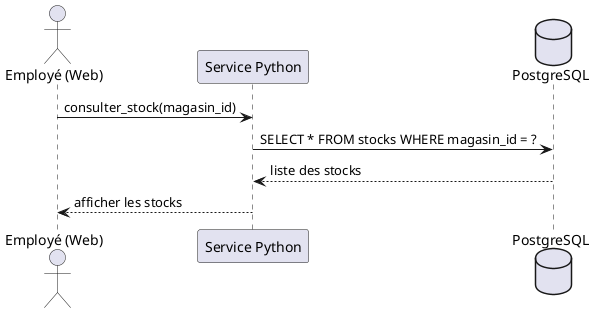 @startuml Consulter_etat_du_stock

actor "Employé (Web)" as Web
participant "Service Python" as Service
database "PostgreSQL" as DB

Web -> Service : consulter_stock(magasin_id)
Service -> DB : SELECT * FROM stocks WHERE magasin_id = ?
DB --> Service : liste des stocks
Service --> Web : afficher les stocks

@enduml
